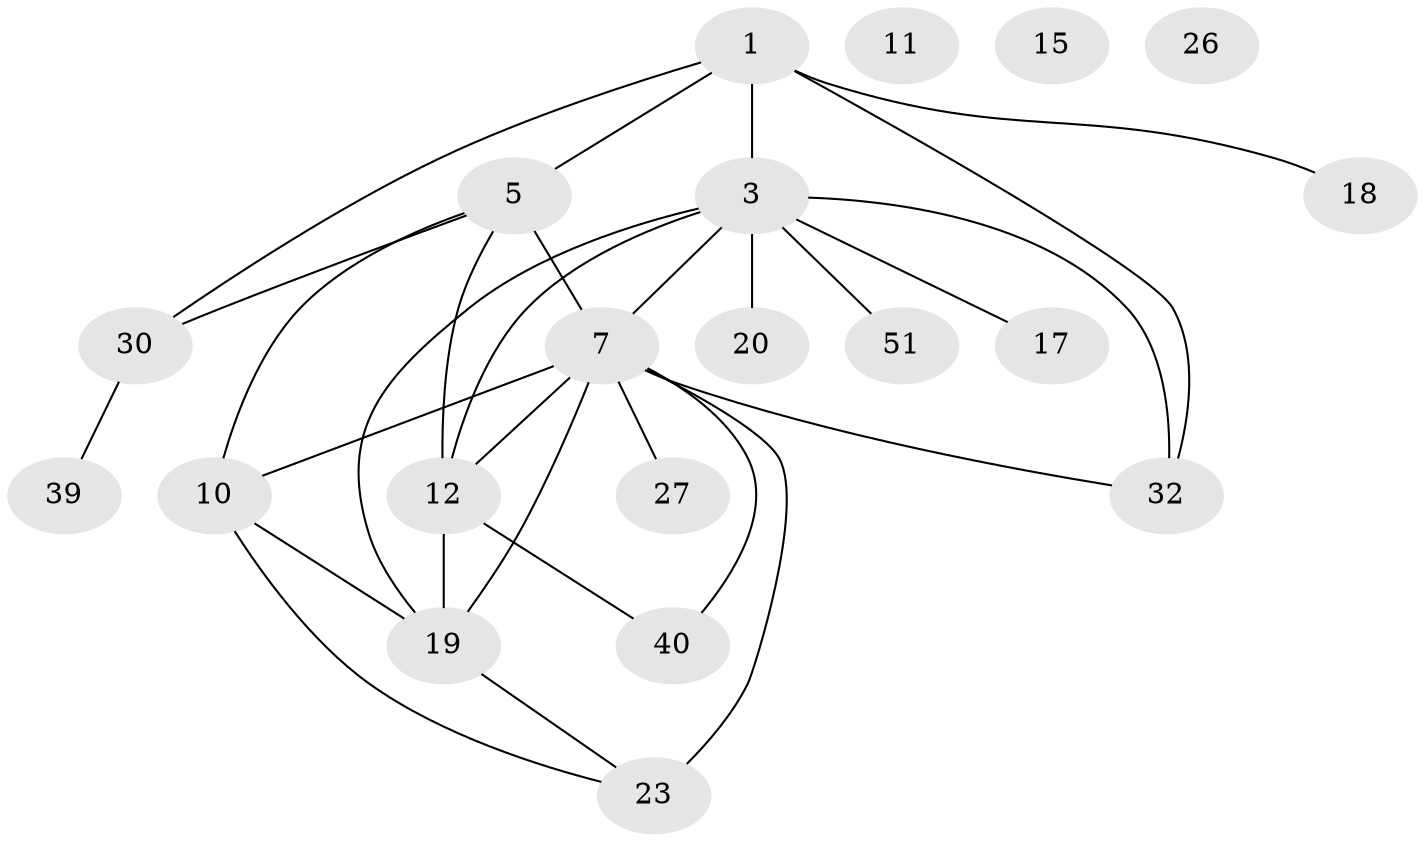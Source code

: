 // original degree distribution, {3: 0.29411764705882354, 4: 0.11764705882352941, 1: 0.17647058823529413, 2: 0.23529411764705882, 6: 0.0392156862745098, 0: 0.058823529411764705, 7: 0.0196078431372549, 5: 0.058823529411764705}
// Generated by graph-tools (version 1.1) at 2025/16/03/04/25 18:16:46]
// undirected, 20 vertices, 29 edges
graph export_dot {
graph [start="1"]
  node [color=gray90,style=filled];
  1 [super="+14+2+6"];
  3 [super="+24+4+49+21"];
  5 [super="+13+34+35"];
  7 [super="+25+28+9"];
  10 [super="+31"];
  11;
  12 [super="+22+33"];
  15;
  17;
  18;
  19 [super="+48+46"];
  20;
  23 [super="+36"];
  26;
  27;
  30;
  32 [super="+44"];
  39 [super="+47"];
  40;
  51;
  1 -- 18;
  1 -- 3;
  1 -- 30;
  1 -- 32;
  1 -- 5;
  3 -- 17;
  3 -- 19;
  3 -- 20;
  3 -- 51;
  3 -- 12;
  3 -- 32;
  3 -- 7;
  5 -- 10;
  5 -- 7 [weight=2];
  5 -- 12;
  5 -- 30;
  7 -- 27;
  7 -- 19 [weight=2];
  7 -- 40;
  7 -- 23 [weight=2];
  7 -- 32;
  7 -- 10;
  7 -- 12;
  10 -- 19 [weight=2];
  10 -- 23;
  12 -- 19 [weight=2];
  12 -- 40;
  19 -- 23;
  30 -- 39;
}
